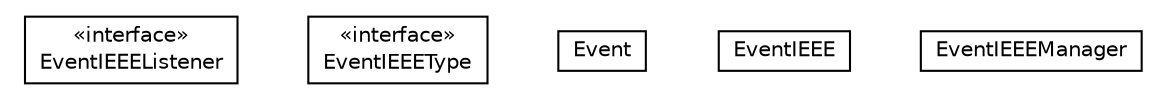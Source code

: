 #!/usr/local/bin/dot
#
# Class diagram 
# Generated by UMLGraph version R5_6-24-gf6e263 (http://www.umlgraph.org/)
#

digraph G {
	edge [fontname="Helvetica",fontsize=10,labelfontname="Helvetica",labelfontsize=10];
	node [fontname="Helvetica",fontsize=10,shape=plaintext];
	nodesep=0.25;
	ranksep=0.5;
	// org.universAAL.lddi.lib.ieeex73std.events.EventIEEEListener
	c725567 [label=<<table title="org.universAAL.lddi.lib.ieeex73std.events.EventIEEEListener" border="0" cellborder="1" cellspacing="0" cellpadding="2" port="p" href="./EventIEEEListener.html">
		<tr><td><table border="0" cellspacing="0" cellpadding="1">
<tr><td align="center" balign="center"> &#171;interface&#187; </td></tr>
<tr><td align="center" balign="center"> EventIEEEListener </td></tr>
		</table></td></tr>
		</table>>, URL="./EventIEEEListener.html", fontname="Helvetica", fontcolor="black", fontsize=10.0];
	// org.universAAL.lddi.lib.ieeex73std.events.EventIEEEType
	c725568 [label=<<table title="org.universAAL.lddi.lib.ieeex73std.events.EventIEEEType" border="0" cellborder="1" cellspacing="0" cellpadding="2" port="p" href="./EventIEEEType.html">
		<tr><td><table border="0" cellspacing="0" cellpadding="1">
<tr><td align="center" balign="center"> &#171;interface&#187; </td></tr>
<tr><td align="center" balign="center"> EventIEEEType </td></tr>
		</table></td></tr>
		</table>>, URL="./EventIEEEType.html", fontname="Helvetica", fontcolor="black", fontsize=10.0];
	// org.universAAL.lddi.lib.ieeex73std.events.Event
	c725569 [label=<<table title="org.universAAL.lddi.lib.ieeex73std.events.Event" border="0" cellborder="1" cellspacing="0" cellpadding="2" port="p" href="./Event.html">
		<tr><td><table border="0" cellspacing="0" cellpadding="1">
<tr><td align="center" balign="center"> Event </td></tr>
		</table></td></tr>
		</table>>, URL="./Event.html", fontname="Helvetica", fontcolor="black", fontsize=10.0];
	// org.universAAL.lddi.lib.ieeex73std.events.EventIEEE
	c725570 [label=<<table title="org.universAAL.lddi.lib.ieeex73std.events.EventIEEE" border="0" cellborder="1" cellspacing="0" cellpadding="2" port="p" href="./EventIEEE.html">
		<tr><td><table border="0" cellspacing="0" cellpadding="1">
<tr><td align="center" balign="center"> EventIEEE </td></tr>
		</table></td></tr>
		</table>>, URL="./EventIEEE.html", fontname="Helvetica", fontcolor="black", fontsize=10.0];
	// org.universAAL.lddi.lib.ieeex73std.events.EventIEEEManager
	c725571 [label=<<table title="org.universAAL.lddi.lib.ieeex73std.events.EventIEEEManager" border="0" cellborder="1" cellspacing="0" cellpadding="2" port="p" href="./EventIEEEManager.html">
		<tr><td><table border="0" cellspacing="0" cellpadding="1">
<tr><td align="center" balign="center"> EventIEEEManager </td></tr>
		</table></td></tr>
		</table>>, URL="./EventIEEEManager.html", fontname="Helvetica", fontcolor="black", fontsize=10.0];
}

